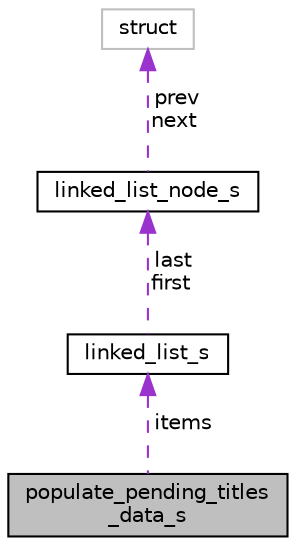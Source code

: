 digraph "populate_pending_titles_data_s"
{
  edge [fontname="Helvetica",fontsize="10",labelfontname="Helvetica",labelfontsize="10"];
  node [fontname="Helvetica",fontsize="10",shape=record];
  Node1 [label="populate_pending_titles\l_data_s",height=0.2,width=0.4,color="black", fillcolor="grey75", style="filled" fontcolor="black"];
  Node2 -> Node1 [dir="back",color="darkorchid3",fontsize="10",style="dashed",label=" items" ,fontname="Helvetica"];
  Node2 [label="linked_list_s",height=0.2,width=0.4,color="black", fillcolor="white", style="filled",URL="$structlinked__list__s.html"];
  Node3 -> Node2 [dir="back",color="darkorchid3",fontsize="10",style="dashed",label=" last\nfirst" ,fontname="Helvetica"];
  Node3 [label="linked_list_node_s",height=0.2,width=0.4,color="black", fillcolor="white", style="filled",URL="$structlinked__list__node__s.html"];
  Node4 -> Node3 [dir="back",color="darkorchid3",fontsize="10",style="dashed",label=" prev\nnext" ,fontname="Helvetica"];
  Node4 [label="struct",height=0.2,width=0.4,color="grey75", fillcolor="white", style="filled"];
}
